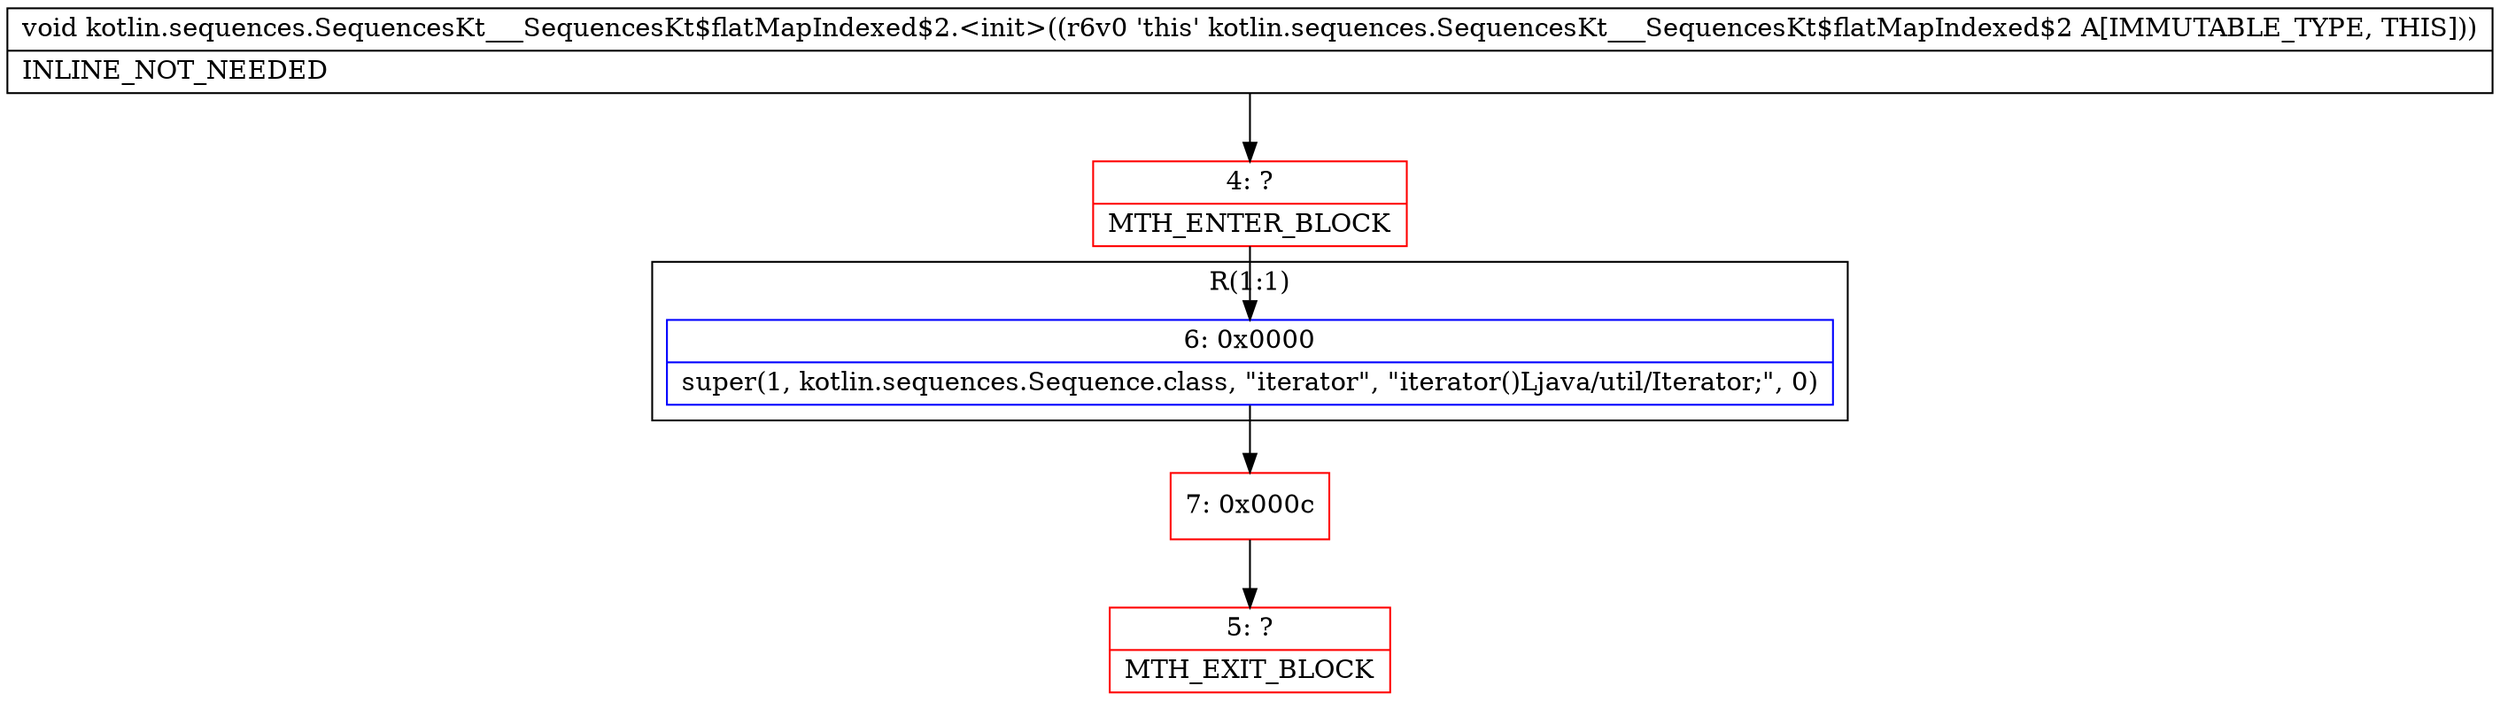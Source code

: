 digraph "CFG forkotlin.sequences.SequencesKt___SequencesKt$flatMapIndexed$2.\<init\>()V" {
subgraph cluster_Region_1249327822 {
label = "R(1:1)";
node [shape=record,color=blue];
Node_6 [shape=record,label="{6\:\ 0x0000|super(1, kotlin.sequences.Sequence.class, \"iterator\", \"iterator()Ljava\/util\/Iterator;\", 0)\l}"];
}
Node_4 [shape=record,color=red,label="{4\:\ ?|MTH_ENTER_BLOCK\l}"];
Node_7 [shape=record,color=red,label="{7\:\ 0x000c}"];
Node_5 [shape=record,color=red,label="{5\:\ ?|MTH_EXIT_BLOCK\l}"];
MethodNode[shape=record,label="{void kotlin.sequences.SequencesKt___SequencesKt$flatMapIndexed$2.\<init\>((r6v0 'this' kotlin.sequences.SequencesKt___SequencesKt$flatMapIndexed$2 A[IMMUTABLE_TYPE, THIS]))  | INLINE_NOT_NEEDED\l}"];
MethodNode -> Node_4;Node_6 -> Node_7;
Node_4 -> Node_6;
Node_7 -> Node_5;
}


